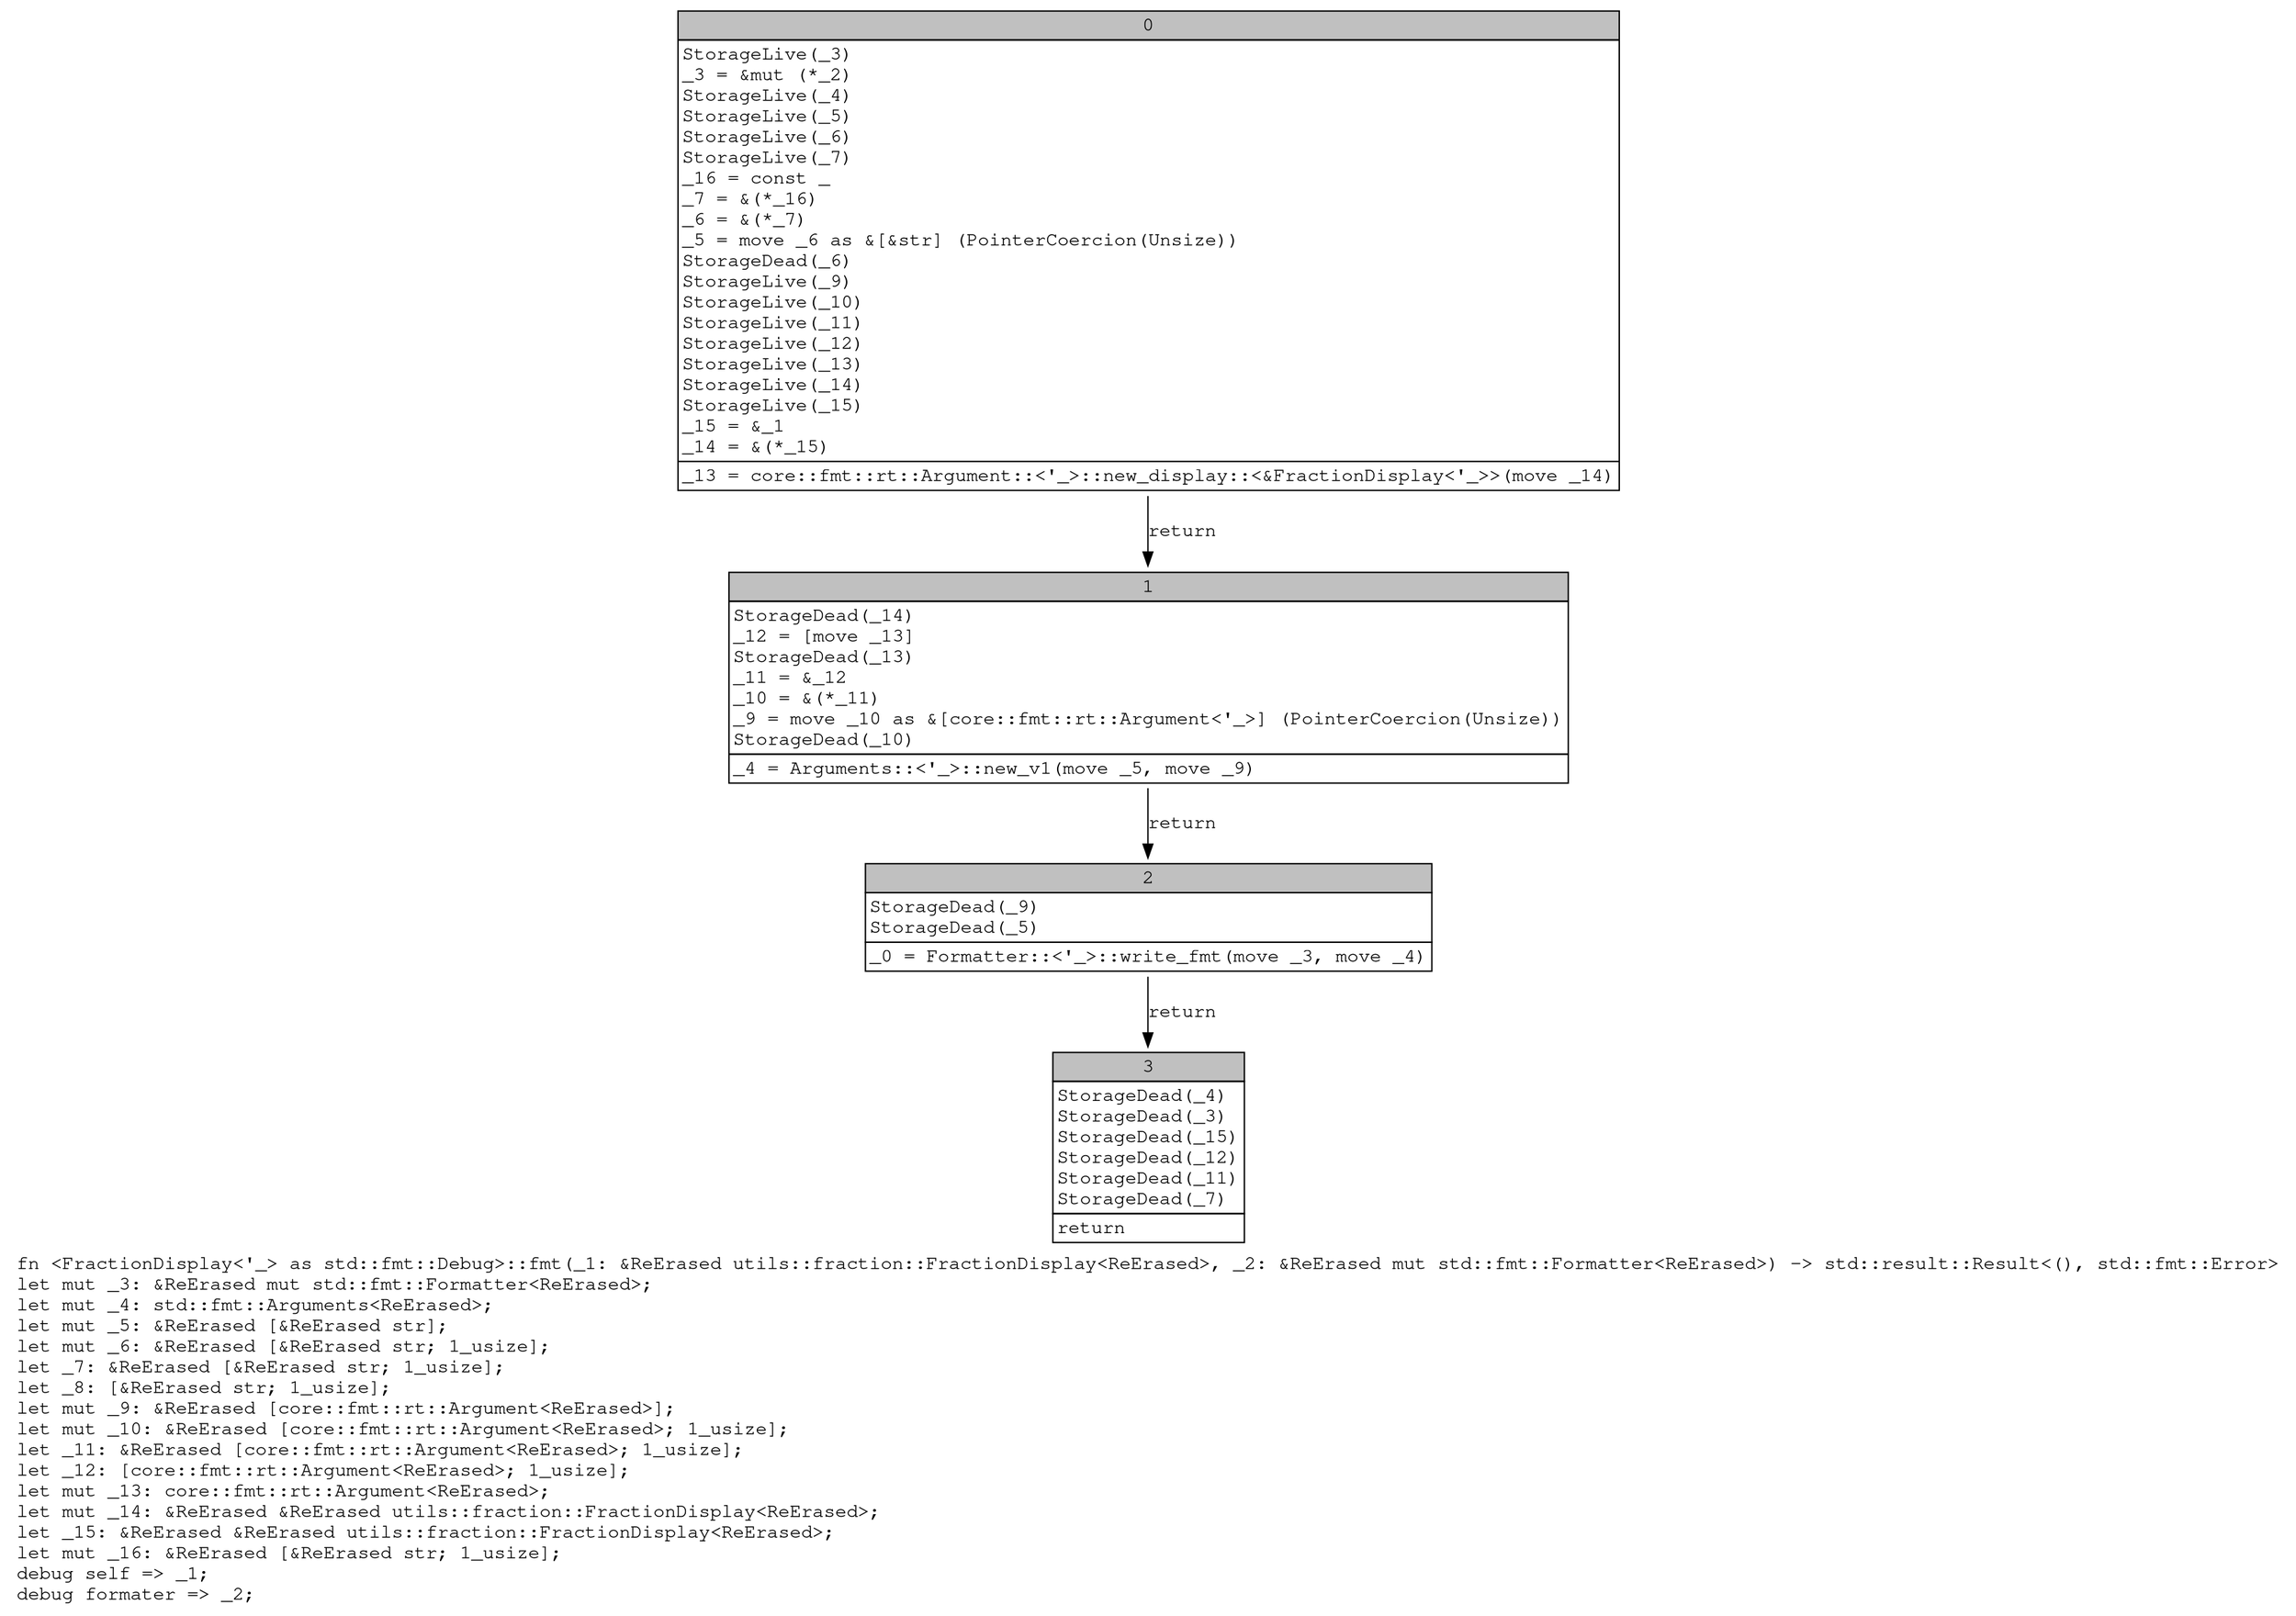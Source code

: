 digraph Mir_0_2487 {
    graph [fontname="Courier, monospace"];
    node [fontname="Courier, monospace"];
    edge [fontname="Courier, monospace"];
    label=<fn &lt;FractionDisplay&lt;'_&gt; as std::fmt::Debug&gt;::fmt(_1: &amp;ReErased utils::fraction::FractionDisplay&lt;ReErased&gt;, _2: &amp;ReErased mut std::fmt::Formatter&lt;ReErased&gt;) -&gt; std::result::Result&lt;(), std::fmt::Error&gt;<br align="left"/>let mut _3: &amp;ReErased mut std::fmt::Formatter&lt;ReErased&gt;;<br align="left"/>let mut _4: std::fmt::Arguments&lt;ReErased&gt;;<br align="left"/>let mut _5: &amp;ReErased [&amp;ReErased str];<br align="left"/>let mut _6: &amp;ReErased [&amp;ReErased str; 1_usize];<br align="left"/>let _7: &amp;ReErased [&amp;ReErased str; 1_usize];<br align="left"/>let _8: [&amp;ReErased str; 1_usize];<br align="left"/>let mut _9: &amp;ReErased [core::fmt::rt::Argument&lt;ReErased&gt;];<br align="left"/>let mut _10: &amp;ReErased [core::fmt::rt::Argument&lt;ReErased&gt;; 1_usize];<br align="left"/>let _11: &amp;ReErased [core::fmt::rt::Argument&lt;ReErased&gt;; 1_usize];<br align="left"/>let _12: [core::fmt::rt::Argument&lt;ReErased&gt;; 1_usize];<br align="left"/>let mut _13: core::fmt::rt::Argument&lt;ReErased&gt;;<br align="left"/>let mut _14: &amp;ReErased &amp;ReErased utils::fraction::FractionDisplay&lt;ReErased&gt;;<br align="left"/>let _15: &amp;ReErased &amp;ReErased utils::fraction::FractionDisplay&lt;ReErased&gt;;<br align="left"/>let mut _16: &amp;ReErased [&amp;ReErased str; 1_usize];<br align="left"/>debug self =&gt; _1;<br align="left"/>debug formater =&gt; _2;<br align="left"/>>;
    bb0__0_2487 [shape="none", label=<<table border="0" cellborder="1" cellspacing="0"><tr><td bgcolor="gray" align="center" colspan="1">0</td></tr><tr><td align="left" balign="left">StorageLive(_3)<br/>_3 = &amp;mut (*_2)<br/>StorageLive(_4)<br/>StorageLive(_5)<br/>StorageLive(_6)<br/>StorageLive(_7)<br/>_16 = const _<br/>_7 = &amp;(*_16)<br/>_6 = &amp;(*_7)<br/>_5 = move _6 as &amp;[&amp;str] (PointerCoercion(Unsize))<br/>StorageDead(_6)<br/>StorageLive(_9)<br/>StorageLive(_10)<br/>StorageLive(_11)<br/>StorageLive(_12)<br/>StorageLive(_13)<br/>StorageLive(_14)<br/>StorageLive(_15)<br/>_15 = &amp;_1<br/>_14 = &amp;(*_15)<br/></td></tr><tr><td align="left">_13 = core::fmt::rt::Argument::&lt;'_&gt;::new_display::&lt;&amp;FractionDisplay&lt;'_&gt;&gt;(move _14)</td></tr></table>>];
    bb1__0_2487 [shape="none", label=<<table border="0" cellborder="1" cellspacing="0"><tr><td bgcolor="gray" align="center" colspan="1">1</td></tr><tr><td align="left" balign="left">StorageDead(_14)<br/>_12 = [move _13]<br/>StorageDead(_13)<br/>_11 = &amp;_12<br/>_10 = &amp;(*_11)<br/>_9 = move _10 as &amp;[core::fmt::rt::Argument&lt;'_&gt;] (PointerCoercion(Unsize))<br/>StorageDead(_10)<br/></td></tr><tr><td align="left">_4 = Arguments::&lt;'_&gt;::new_v1(move _5, move _9)</td></tr></table>>];
    bb2__0_2487 [shape="none", label=<<table border="0" cellborder="1" cellspacing="0"><tr><td bgcolor="gray" align="center" colspan="1">2</td></tr><tr><td align="left" balign="left">StorageDead(_9)<br/>StorageDead(_5)<br/></td></tr><tr><td align="left">_0 = Formatter::&lt;'_&gt;::write_fmt(move _3, move _4)</td></tr></table>>];
    bb3__0_2487 [shape="none", label=<<table border="0" cellborder="1" cellspacing="0"><tr><td bgcolor="gray" align="center" colspan="1">3</td></tr><tr><td align="left" balign="left">StorageDead(_4)<br/>StorageDead(_3)<br/>StorageDead(_15)<br/>StorageDead(_12)<br/>StorageDead(_11)<br/>StorageDead(_7)<br/></td></tr><tr><td align="left">return</td></tr></table>>];
    bb0__0_2487 -> bb1__0_2487 [label="return"];
    bb1__0_2487 -> bb2__0_2487 [label="return"];
    bb2__0_2487 -> bb3__0_2487 [label="return"];
}
